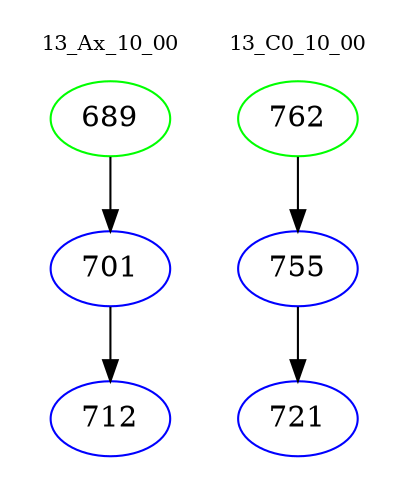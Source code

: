 digraph{
subgraph cluster_0 {
color = white
label = "13_Ax_10_00";
fontsize=10;
T0_689 [label="689", color="green"]
T0_689 -> T0_701 [color="black"]
T0_701 [label="701", color="blue"]
T0_701 -> T0_712 [color="black"]
T0_712 [label="712", color="blue"]
}
subgraph cluster_1 {
color = white
label = "13_C0_10_00";
fontsize=10;
T1_762 [label="762", color="green"]
T1_762 -> T1_755 [color="black"]
T1_755 [label="755", color="blue"]
T1_755 -> T1_721 [color="black"]
T1_721 [label="721", color="blue"]
}
}
